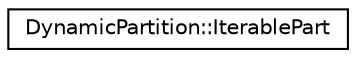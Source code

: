 digraph "Graphical Class Hierarchy"
{
 // LATEX_PDF_SIZE
  edge [fontname="Helvetica",fontsize="10",labelfontname="Helvetica",labelfontsize="10"];
  node [fontname="Helvetica",fontsize="10",shape=record];
  rankdir="LR";
  Node0 [label="DynamicPartition::IterablePart",height=0.2,width=0.4,color="black", fillcolor="white", style="filled",URL="$structoperations__research_1_1_dynamic_partition_1_1_iterable_part.html",tooltip=" "];
}
